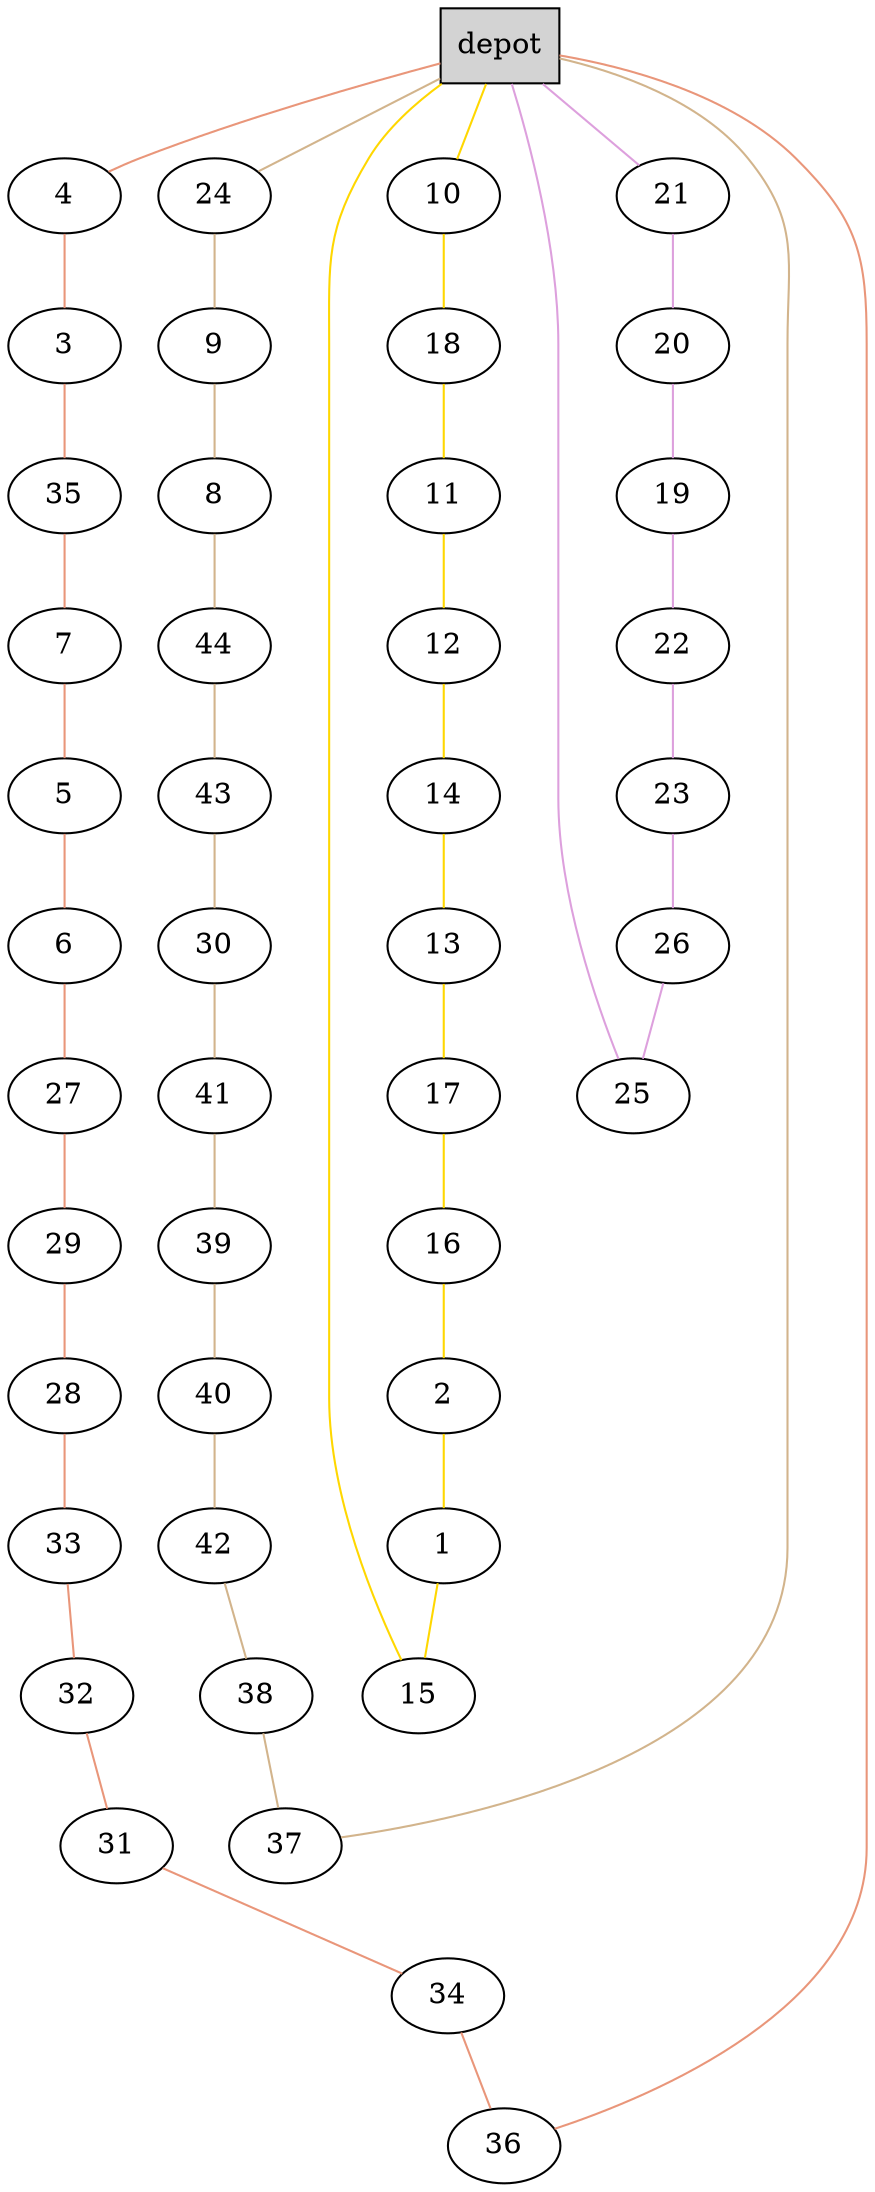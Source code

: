 graph G {
  0[shape = box, label = "depot", style = filled ];
  4[shape = ellipse];
  "0"--"4"[color = darksalmon];
  3[shape = ellipse];
  "4"--"3"[color = darksalmon];
  35[shape = ellipse];
  "3"--"35"[color = darksalmon];
  7[shape = ellipse];
  "35"--"7"[color = darksalmon];
  5[shape = ellipse];
  "7"--"5"[color = darksalmon];
  6[shape = ellipse];
  "5"--"6"[color = darksalmon];
  27[shape = ellipse];
  "6"--"27"[color = darksalmon];
  29[shape = ellipse];
  "27"--"29"[color = darksalmon];
  28[shape = ellipse];
  "29"--"28"[color = darksalmon];
  33[shape = ellipse];
  "28"--"33"[color = darksalmon];
  32[shape = ellipse];
  "33"--"32"[color = darksalmon];
  31[shape = ellipse];
  "32"--"31"[color = darksalmon];
  34[shape = ellipse];
  "31"--"34"[color = darksalmon];
  36[shape = ellipse];
  "34"--"36"[color = darksalmon];
  "36"--"0"[color = darksalmon];
  10[shape = ellipse];
  "0"--"10"[color = gold];
  18[shape = ellipse];
  "10"--"18"[color = gold];
  11[shape = ellipse];
  "18"--"11"[color = gold];
  12[shape = ellipse];
  "11"--"12"[color = gold];
  14[shape = ellipse];
  "12"--"14"[color = gold];
  13[shape = ellipse];
  "14"--"13"[color = gold];
  17[shape = ellipse];
  "13"--"17"[color = gold];
  16[shape = ellipse];
  "17"--"16"[color = gold];
  2[shape = ellipse];
  "16"--"2"[color = gold];
  1[shape = ellipse];
  "2"--"1"[color = gold];
  15[shape = ellipse];
  "1"--"15"[color = gold];
  "15"--"0"[color = gold];
  21[shape = ellipse];
  "0"--"21"[color = plum];
  20[shape = ellipse];
  "21"--"20"[color = plum];
  19[shape = ellipse];
  "20"--"19"[color = plum];
  22[shape = ellipse];
  "19"--"22"[color = plum];
  23[shape = ellipse];
  "22"--"23"[color = plum];
  26[shape = ellipse];
  "23"--"26"[color = plum];
  25[shape = ellipse];
  "26"--"25"[color = plum];
  "25"--"0"[color = plum];
  24[shape = ellipse];
  "0"--"24"[color = tan];
  9[shape = ellipse];
  "24"--"9"[color = tan];
  8[shape = ellipse];
  "9"--"8"[color = tan];
  44[shape = ellipse];
  "8"--"44"[color = tan];
  43[shape = ellipse];
  "44"--"43"[color = tan];
  30[shape = ellipse];
  "43"--"30"[color = tan];
  41[shape = ellipse];
  "30"--"41"[color = tan];
  39[shape = ellipse];
  "41"--"39"[color = tan];
  40[shape = ellipse];
  "39"--"40"[color = tan];
  42[shape = ellipse];
  "40"--"42"[color = tan];
  38[shape = ellipse];
  "42"--"38"[color = tan];
  37[shape = ellipse];
  "38"--"37"[color = tan];
  "37"--"0"[color = tan];
}
